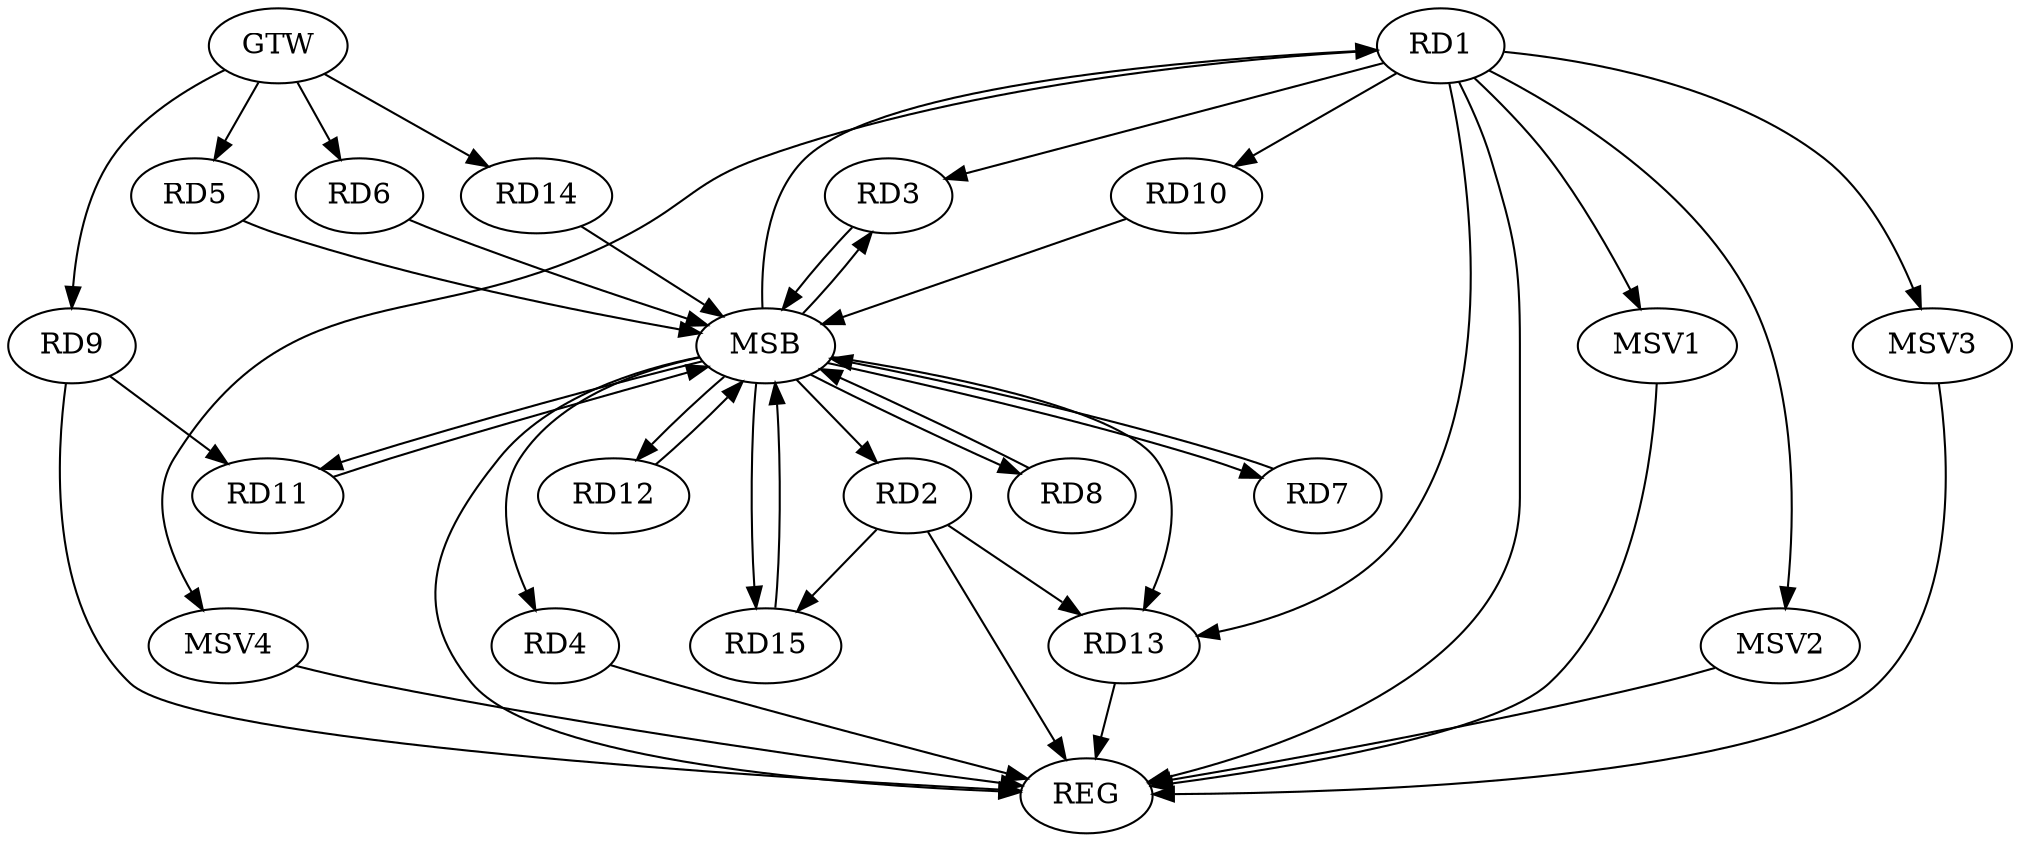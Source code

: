 strict digraph G {
  RD1 [ label="RD1" ];
  RD2 [ label="RD2" ];
  RD3 [ label="RD3" ];
  RD4 [ label="RD4" ];
  RD5 [ label="RD5" ];
  RD6 [ label="RD6" ];
  RD7 [ label="RD7" ];
  RD8 [ label="RD8" ];
  RD9 [ label="RD9" ];
  RD10 [ label="RD10" ];
  RD11 [ label="RD11" ];
  RD12 [ label="RD12" ];
  RD13 [ label="RD13" ];
  RD14 [ label="RD14" ];
  RD15 [ label="RD15" ];
  GTW [ label="GTW" ];
  REG [ label="REG" ];
  MSB [ label="MSB" ];
  MSV1 [ label="MSV1" ];
  MSV2 [ label="MSV2" ];
  MSV3 [ label="MSV3" ];
  MSV4 [ label="MSV4" ];
  RD1 -> RD3;
  RD1 -> RD10;
  RD1 -> RD13;
  RD2 -> RD13;
  RD2 -> RD15;
  RD9 -> RD11;
  GTW -> RD5;
  GTW -> RD6;
  GTW -> RD9;
  GTW -> RD14;
  RD1 -> REG;
  RD2 -> REG;
  RD4 -> REG;
  RD9 -> REG;
  RD13 -> REG;
  RD3 -> MSB;
  MSB -> RD12;
  MSB -> REG;
  RD5 -> MSB;
  RD6 -> MSB;
  MSB -> RD8;
  RD7 -> MSB;
  MSB -> RD3;
  RD8 -> MSB;
  MSB -> RD1;
  MSB -> RD2;
  RD10 -> MSB;
  MSB -> RD7;
  MSB -> RD11;
  RD11 -> MSB;
  MSB -> RD15;
  RD12 -> MSB;
  MSB -> RD4;
  RD14 -> MSB;
  RD15 -> MSB;
  MSB -> RD13;
  RD1 -> MSV1;
  MSV1 -> REG;
  RD1 -> MSV2;
  MSV2 -> REG;
  RD1 -> MSV3;
  MSV3 -> REG;
  RD1 -> MSV4;
  MSV4 -> REG;
}
